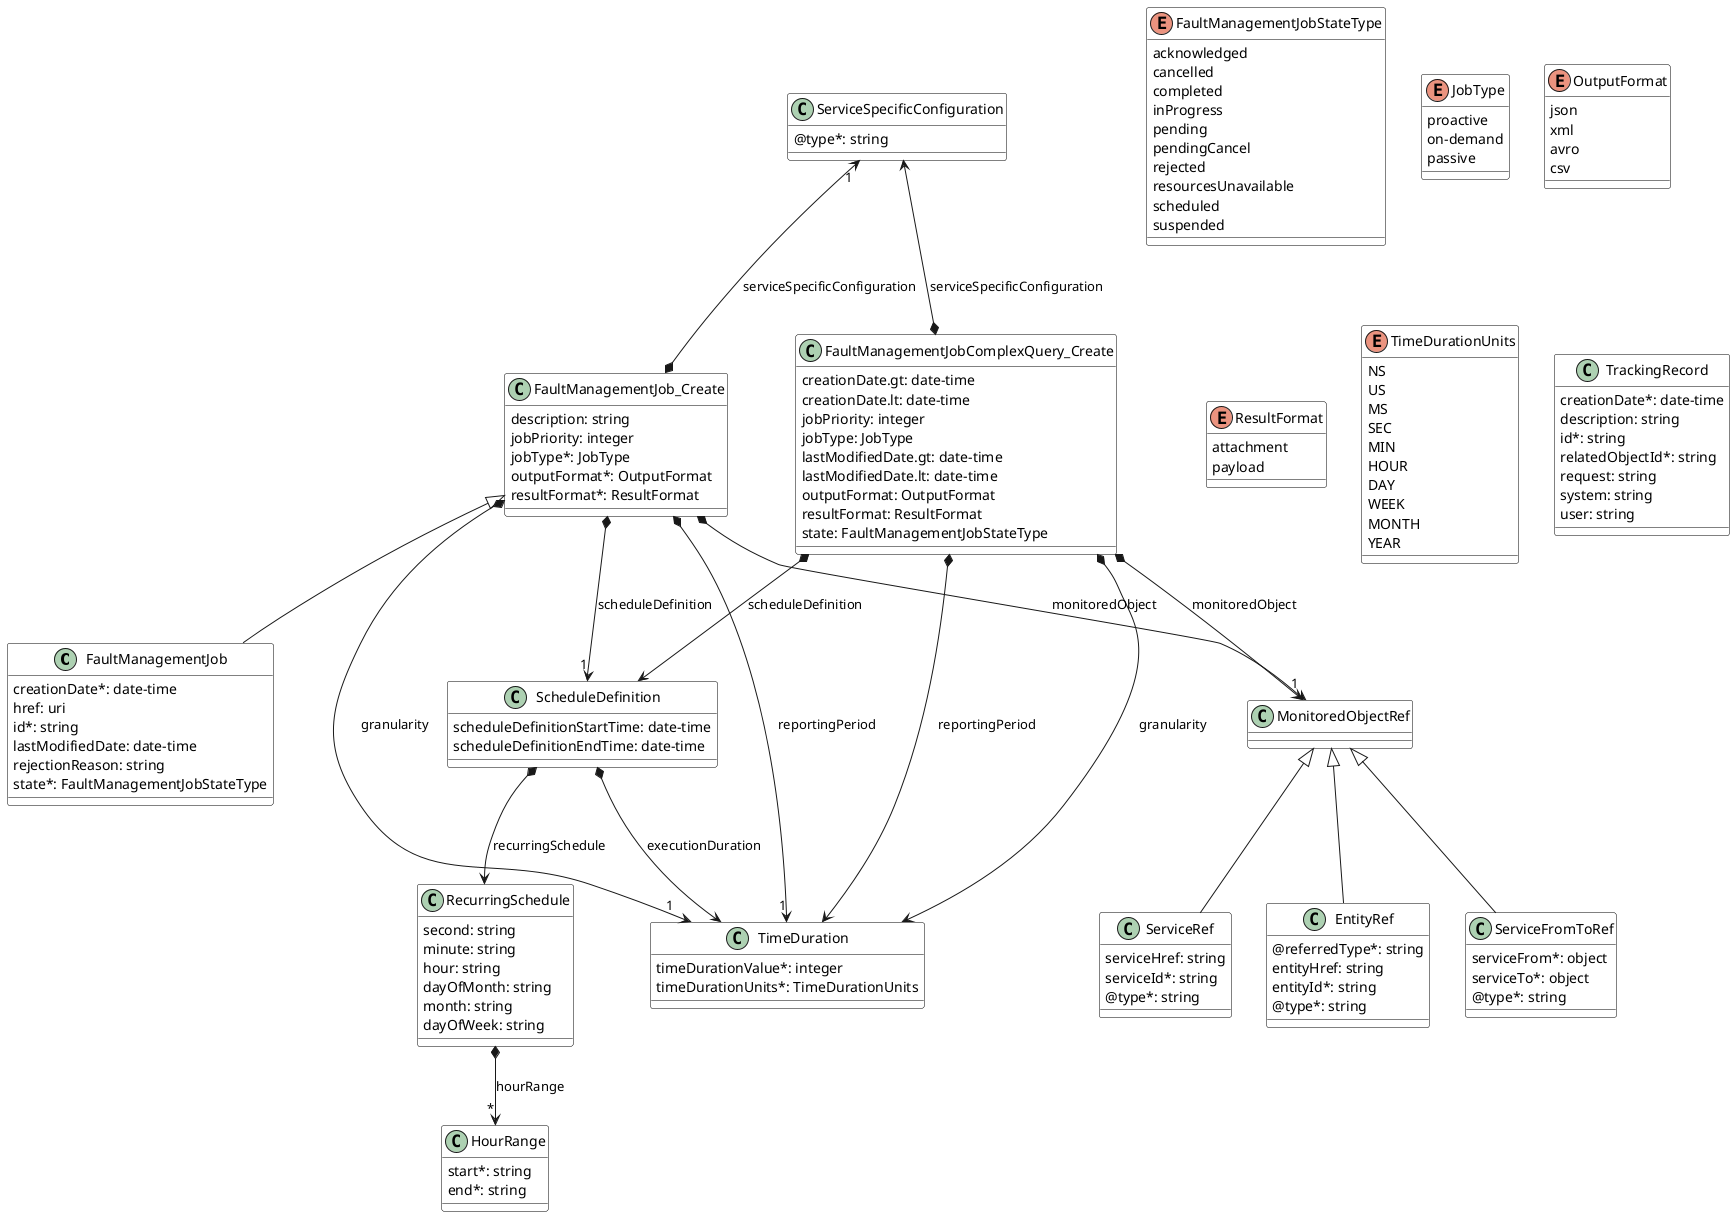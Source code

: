 @startuml faultManagementDataModel
skinparam {
    ClassBackgroundColor White
    ClassBorderColor Black
}

class FaultManagementJob {

    creationDate*: date-time
    href: uri
    id*: string
    lastModifiedDate: date-time
    rejectionReason: string
    state*: FaultManagementJobStateType
}
FaultManagementJob_Create <|-- FaultManagementJob

class FaultManagementJobComplexQuery_Create {

    creationDate.gt: date-time
    creationDate.lt: date-time
    jobPriority: integer
    jobType: JobType
    lastModifiedDate.gt: date-time
    lastModifiedDate.lt: date-time
    outputFormat: OutputFormat
    resultFormat: ResultFormat
    state: FaultManagementJobStateType
}

FaultManagementJobComplexQuery_Create *--> TimeDuration : granularity
FaultManagementJobComplexQuery_Create *--> MonitoredObjectRef : monitoredObject
FaultManagementJobComplexQuery_Create *--> TimeDuration : reportingPeriod
FaultManagementJobComplexQuery_Create *--> ScheduleDefinition : scheduleDefinition
FaultManagementJobComplexQuery_Create *-u-> ServiceSpecificConfiguration : serviceSpecificConfiguration

enum FaultManagementJobStateType {

    acknowledged
    cancelled
    completed
    inProgress
    pending
    pendingCancel
    rejected
    resourcesUnavailable
    scheduled
    suspended
}
class FaultManagementJob_Create {

    description: string
    jobPriority: integer
    jobType*: JobType
    outputFormat*: OutputFormat
    resultFormat*: ResultFormat
}

FaultManagementJob_Create *-->"1" TimeDuration : granularity
FaultManagementJob_Create *-->"1" MonitoredObjectRef : monitoredObject
FaultManagementJob_Create *-->"1" TimeDuration : reportingPeriod
FaultManagementJob_Create *-->"1" ScheduleDefinition : scheduleDefinition
FaultManagementJob_Create *-u->"1" ServiceSpecificConfiguration : serviceSpecificConfiguration


class MonitoredObjectRef {

}

MonitoredObjectRef <|-- EntityRef
MonitoredObjectRef <|-- ServiceFromToRef
MonitoredObjectRef <|-- ServiceRef

class EntityRef {

    @referredType*: string
    entityHref: string
    entityId*: string
    @type*: string
}

class ServiceFromToRef {

    serviceFrom*: object
    serviceTo*: object
    @type*: string
}

class ServiceRef {

    serviceHref: string
    serviceId*: string
    @type*: string
}

class HourRange {

    start*: string
    end*: string
}

enum JobType {

    proactive
    on-demand
    passive
}

enum OutputFormat {

    json
    xml
    avro
    csv
}

class RecurringSchedule {

    second: string
    minute: string
    hour: string
    dayOfMonth: string
    month: string
    dayOfWeek: string
}

RecurringSchedule *-->"*" HourRange : hourRange

enum ResultFormat {

    attachment
    payload
}

class ScheduleDefinition {

    scheduleDefinitionStartTime: date-time
    scheduleDefinitionEndTime: date-time
}

ScheduleDefinition *--> RecurringSchedule : recurringSchedule
ScheduleDefinition *--> TimeDuration : executionDuration

class ServiceSpecificConfiguration {

    @type*: string
}

class TimeDuration {

    timeDurationValue*: integer
    timeDurationUnits*: TimeDurationUnits
}

enum TimeDurationUnits {

    NS
    US
    MS
    SEC
    MIN
    HOUR
    DAY
    WEEK
    MONTH
    YEAR
}

class TrackingRecord {

    creationDate*: date-time
    description: string
    id*: string
    relatedObjectId*: string
    request: string
    system: string
    user: string
}

@enduml
